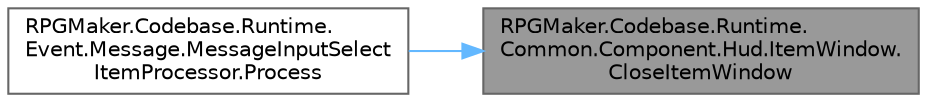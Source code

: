 digraph "RPGMaker.Codebase.Runtime.Common.Component.Hud.ItemWindow.CloseItemWindow"
{
 // LATEX_PDF_SIZE
  bgcolor="transparent";
  edge [fontname=Helvetica,fontsize=10,labelfontname=Helvetica,labelfontsize=10];
  node [fontname=Helvetica,fontsize=10,shape=box,height=0.2,width=0.4];
  rankdir="RL";
  Node1 [id="Node000001",label="RPGMaker.Codebase.Runtime.\lCommon.Component.Hud.ItemWindow.\lCloseItemWindow",height=0.2,width=0.4,color="gray40", fillcolor="grey60", style="filled", fontcolor="black",tooltip="😁 アイテム窓閉じる"];
  Node1 -> Node2 [id="edge1_Node000001_Node000002",dir="back",color="steelblue1",style="solid",tooltip=" "];
  Node2 [id="Node000002",label="RPGMaker.Codebase.Runtime.\lEvent.Message.MessageInputSelect\lItemProcessor.Process",height=0.2,width=0.4,color="grey40", fillcolor="white", style="filled",URL="$d8/d19/class_r_p_g_maker_1_1_codebase_1_1_runtime_1_1_event_1_1_message_1_1_message_input_select_item_processor.html#a64cf2075d585741ddb16ecef3ecbaae2",tooltip="😁 処理"];
}
